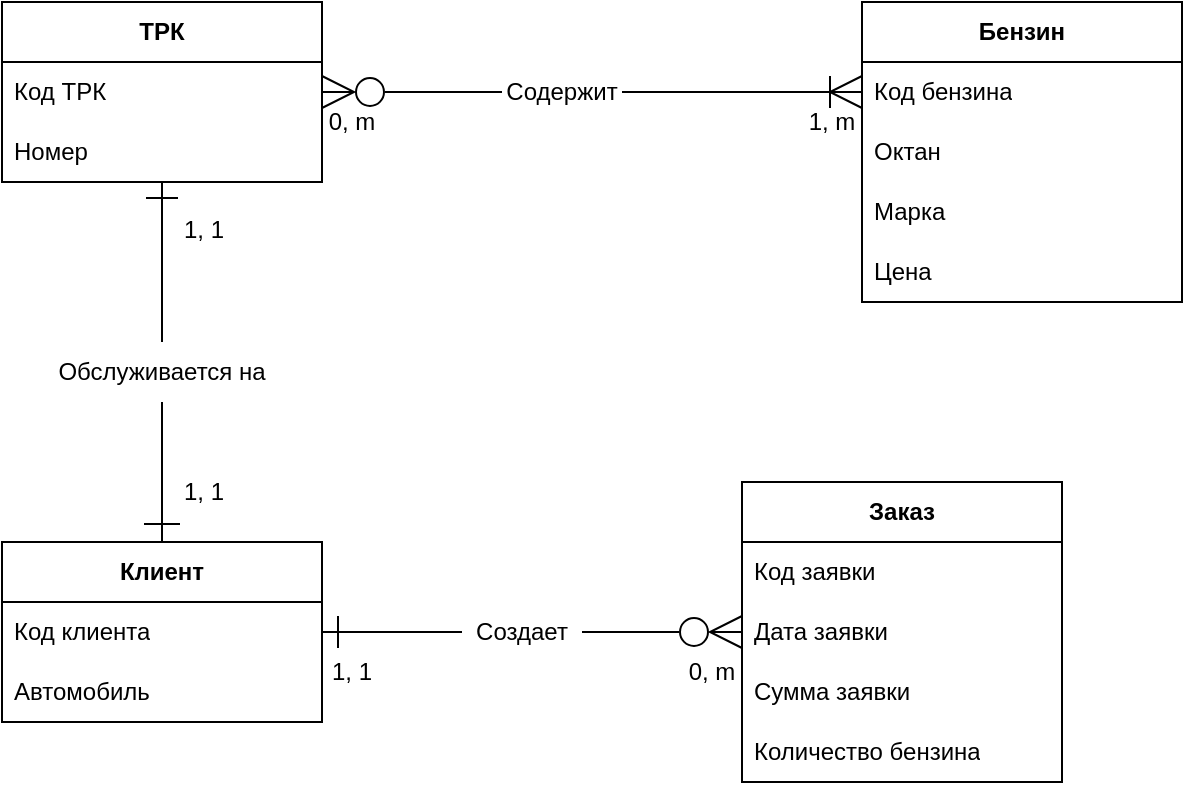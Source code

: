 <mxfile version="21.7.4" type="device">
  <diagram name="Страница 1" id="7nJVRVKy-ey_e3qaCv8i">
    <mxGraphModel dx="1434" dy="767" grid="1" gridSize="10" guides="1" tooltips="1" connect="1" arrows="1" fold="1" page="1" pageScale="1" pageWidth="827" pageHeight="1169" math="0" shadow="0">
      <root>
        <mxCell id="0" />
        <mxCell id="1" parent="0" />
        <mxCell id="RK1PucAXlYfmn-dAiVxi-1" value="&lt;b&gt;Бензин&lt;/b&gt;" style="swimlane;fontStyle=0;childLayout=stackLayout;horizontal=1;startSize=30;horizontalStack=0;resizeParent=1;resizeParentMax=0;resizeLast=0;collapsible=1;marginBottom=0;whiteSpace=wrap;html=1;" parent="1" vertex="1">
          <mxGeometry x="530" y="60" width="160" height="150" as="geometry" />
        </mxCell>
        <mxCell id="RK1PucAXlYfmn-dAiVxi-2" value="Код бензина" style="text;strokeColor=none;fillColor=none;align=left;verticalAlign=middle;spacingLeft=4;spacingRight=4;overflow=hidden;points=[[0,0.5],[1,0.5]];portConstraint=eastwest;rotatable=0;whiteSpace=wrap;html=1;" parent="RK1PucAXlYfmn-dAiVxi-1" vertex="1">
          <mxGeometry y="30" width="160" height="30" as="geometry" />
        </mxCell>
        <mxCell id="1yxHrWwq7H-vqrfJ1a2u-1" value="Октан" style="text;strokeColor=none;fillColor=none;align=left;verticalAlign=middle;spacingLeft=4;spacingRight=4;overflow=hidden;points=[[0,0.5],[1,0.5]];portConstraint=eastwest;rotatable=0;whiteSpace=wrap;html=1;" vertex="1" parent="RK1PucAXlYfmn-dAiVxi-1">
          <mxGeometry y="60" width="160" height="30" as="geometry" />
        </mxCell>
        <mxCell id="RK1PucAXlYfmn-dAiVxi-3" value="Марка" style="text;strokeColor=none;fillColor=none;align=left;verticalAlign=middle;spacingLeft=4;spacingRight=4;overflow=hidden;points=[[0,0.5],[1,0.5]];portConstraint=eastwest;rotatable=0;whiteSpace=wrap;html=1;" parent="RK1PucAXlYfmn-dAiVxi-1" vertex="1">
          <mxGeometry y="90" width="160" height="30" as="geometry" />
        </mxCell>
        <mxCell id="RK1PucAXlYfmn-dAiVxi-6" value="Цена" style="text;strokeColor=none;fillColor=none;align=left;verticalAlign=middle;spacingLeft=4;spacingRight=4;overflow=hidden;points=[[0,0.5],[1,0.5]];portConstraint=eastwest;rotatable=0;whiteSpace=wrap;html=1;" parent="RK1PucAXlYfmn-dAiVxi-1" vertex="1">
          <mxGeometry y="120" width="160" height="30" as="geometry" />
        </mxCell>
        <mxCell id="RK1PucAXlYfmn-dAiVxi-8" value="&lt;b&gt;ТРК&lt;/b&gt;" style="swimlane;fontStyle=0;childLayout=stackLayout;horizontal=1;startSize=30;horizontalStack=0;resizeParent=1;resizeParentMax=0;resizeLast=0;collapsible=1;marginBottom=0;whiteSpace=wrap;html=1;" parent="1" vertex="1">
          <mxGeometry x="100" y="60" width="160" height="90" as="geometry" />
        </mxCell>
        <mxCell id="RK1PucAXlYfmn-dAiVxi-9" value="Код ТРК" style="text;strokeColor=none;fillColor=none;align=left;verticalAlign=middle;spacingLeft=4;spacingRight=4;overflow=hidden;points=[[0,0.5],[1,0.5]];portConstraint=eastwest;rotatable=0;whiteSpace=wrap;html=1;" parent="RK1PucAXlYfmn-dAiVxi-8" vertex="1">
          <mxGeometry y="30" width="160" height="30" as="geometry" />
        </mxCell>
        <mxCell id="RK1PucAXlYfmn-dAiVxi-10" value="Номер" style="text;strokeColor=none;fillColor=none;align=left;verticalAlign=middle;spacingLeft=4;spacingRight=4;overflow=hidden;points=[[0,0.5],[1,0.5]];portConstraint=eastwest;rotatable=0;whiteSpace=wrap;html=1;" parent="RK1PucAXlYfmn-dAiVxi-8" vertex="1">
          <mxGeometry y="60" width="160" height="30" as="geometry" />
        </mxCell>
        <mxCell id="RK1PucAXlYfmn-dAiVxi-12" value="&lt;b&gt;Заказ&lt;/b&gt;" style="swimlane;fontStyle=0;childLayout=stackLayout;horizontal=1;startSize=30;horizontalStack=0;resizeParent=1;resizeParentMax=0;resizeLast=0;collapsible=1;marginBottom=0;whiteSpace=wrap;html=1;" parent="1" vertex="1">
          <mxGeometry x="470" y="300" width="160" height="150" as="geometry" />
        </mxCell>
        <mxCell id="RK1PucAXlYfmn-dAiVxi-15" value="Код заявки" style="text;strokeColor=none;fillColor=none;align=left;verticalAlign=middle;spacingLeft=4;spacingRight=4;overflow=hidden;points=[[0,0.5],[1,0.5]];portConstraint=eastwest;rotatable=0;whiteSpace=wrap;html=1;" parent="RK1PucAXlYfmn-dAiVxi-12" vertex="1">
          <mxGeometry y="30" width="160" height="30" as="geometry" />
        </mxCell>
        <mxCell id="RK1PucAXlYfmn-dAiVxi-17" value="Дата заявки" style="text;strokeColor=none;fillColor=none;align=left;verticalAlign=middle;spacingLeft=4;spacingRight=4;overflow=hidden;points=[[0,0.5],[1,0.5]];portConstraint=eastwest;rotatable=0;whiteSpace=wrap;html=1;" parent="RK1PucAXlYfmn-dAiVxi-12" vertex="1">
          <mxGeometry y="60" width="160" height="30" as="geometry" />
        </mxCell>
        <mxCell id="RK1PucAXlYfmn-dAiVxi-18" value="Сумма заявки" style="text;strokeColor=none;fillColor=none;align=left;verticalAlign=middle;spacingLeft=4;spacingRight=4;overflow=hidden;points=[[0,0.5],[1,0.5]];portConstraint=eastwest;rotatable=0;whiteSpace=wrap;html=1;" parent="RK1PucAXlYfmn-dAiVxi-12" vertex="1">
          <mxGeometry y="90" width="160" height="30" as="geometry" />
        </mxCell>
        <mxCell id="RK1PucAXlYfmn-dAiVxi-19" value="Количество бензина" style="text;strokeColor=none;fillColor=none;align=left;verticalAlign=middle;spacingLeft=4;spacingRight=4;overflow=hidden;points=[[0,0.5],[1,0.5]];portConstraint=eastwest;rotatable=0;whiteSpace=wrap;html=1;" parent="RK1PucAXlYfmn-dAiVxi-12" vertex="1">
          <mxGeometry y="120" width="160" height="30" as="geometry" />
        </mxCell>
        <mxCell id="RK1PucAXlYfmn-dAiVxi-29" style="edgeStyle=orthogonalEdgeStyle;rounded=0;orthogonalLoop=1;jettySize=auto;html=1;endArrow=ERone;endFill=0;startArrow=none;startFill=0;endSize=14;startSize=14;" parent="1" source="RK1PucAXlYfmn-dAiVxi-31" target="RK1PucAXlYfmn-dAiVxi-8" edge="1">
          <mxGeometry relative="1" as="geometry" />
        </mxCell>
        <mxCell id="RK1PucAXlYfmn-dAiVxi-20" value="&lt;b&gt;Клиент&lt;/b&gt;" style="swimlane;fontStyle=0;childLayout=stackLayout;horizontal=1;startSize=30;horizontalStack=0;resizeParent=1;resizeParentMax=0;resizeLast=0;collapsible=1;marginBottom=0;whiteSpace=wrap;html=1;" parent="1" vertex="1">
          <mxGeometry x="100" y="330" width="160" height="90" as="geometry" />
        </mxCell>
        <mxCell id="RK1PucAXlYfmn-dAiVxi-21" value="Код клиента" style="text;strokeColor=none;fillColor=none;align=left;verticalAlign=middle;spacingLeft=4;spacingRight=4;overflow=hidden;points=[[0,0.5],[1,0.5]];portConstraint=eastwest;rotatable=0;whiteSpace=wrap;html=1;" parent="RK1PucAXlYfmn-dAiVxi-20" vertex="1">
          <mxGeometry y="30" width="160" height="30" as="geometry" />
        </mxCell>
        <mxCell id="RK1PucAXlYfmn-dAiVxi-22" value="Автомобиль" style="text;strokeColor=none;fillColor=none;align=left;verticalAlign=middle;spacingLeft=4;spacingRight=4;overflow=hidden;points=[[0,0.5],[1,0.5]];portConstraint=eastwest;rotatable=0;whiteSpace=wrap;html=1;" parent="RK1PucAXlYfmn-dAiVxi-20" vertex="1">
          <mxGeometry y="60" width="160" height="30" as="geometry" />
        </mxCell>
        <mxCell id="RK1PucAXlYfmn-dAiVxi-25" style="edgeStyle=orthogonalEdgeStyle;rounded=0;orthogonalLoop=1;jettySize=auto;html=1;endArrow=ERzeroToMany;endFill=0;startSize=8;endSize=14;" parent="1" source="RK1PucAXlYfmn-dAiVxi-26" target="RK1PucAXlYfmn-dAiVxi-8" edge="1">
          <mxGeometry relative="1" as="geometry" />
        </mxCell>
        <mxCell id="RK1PucAXlYfmn-dAiVxi-27" value="" style="edgeStyle=orthogonalEdgeStyle;rounded=0;orthogonalLoop=1;jettySize=auto;html=1;endArrow=none;endFill=0;startArrow=ERoneToMany;startFill=0;startSize=14;" parent="1" source="RK1PucAXlYfmn-dAiVxi-2" target="RK1PucAXlYfmn-dAiVxi-26" edge="1">
          <mxGeometry relative="1" as="geometry">
            <mxPoint x="220" y="105" as="sourcePoint" />
            <mxPoint x="530" y="105" as="targetPoint" />
          </mxGeometry>
        </mxCell>
        <mxCell id="RK1PucAXlYfmn-dAiVxi-26" value="Содержит" style="text;html=1;strokeColor=none;fillColor=none;align=center;verticalAlign=middle;whiteSpace=wrap;rounded=0;" parent="1" vertex="1">
          <mxGeometry x="350" y="90" width="60" height="30" as="geometry" />
        </mxCell>
        <mxCell id="RK1PucAXlYfmn-dAiVxi-30" style="edgeStyle=orthogonalEdgeStyle;rounded=0;orthogonalLoop=1;jettySize=auto;html=1;endArrow=ERone;endFill=0;startArrow=none;startFill=0;endSize=14;" parent="1" source="RK1PucAXlYfmn-dAiVxi-34" target="RK1PucAXlYfmn-dAiVxi-20" edge="1">
          <mxGeometry relative="1" as="geometry" />
        </mxCell>
        <mxCell id="RK1PucAXlYfmn-dAiVxi-32" value="" style="edgeStyle=orthogonalEdgeStyle;rounded=0;orthogonalLoop=1;jettySize=auto;html=1;endArrow=none;endFill=0;startSize=16;startArrow=ERone;startFill=0;endSize=14;" parent="1" source="RK1PucAXlYfmn-dAiVxi-20" target="RK1PucAXlYfmn-dAiVxi-31" edge="1">
          <mxGeometry relative="1" as="geometry">
            <mxPoint x="180" y="330" as="sourcePoint" />
            <mxPoint x="180" y="150" as="targetPoint" />
          </mxGeometry>
        </mxCell>
        <mxCell id="RK1PucAXlYfmn-dAiVxi-31" value="Обслуживается на" style="text;html=1;strokeColor=none;fillColor=none;align=center;verticalAlign=middle;whiteSpace=wrap;rounded=0;" parent="1" vertex="1">
          <mxGeometry x="125" y="230" width="110" height="30" as="geometry" />
        </mxCell>
        <mxCell id="RK1PucAXlYfmn-dAiVxi-33" value="" style="edgeStyle=orthogonalEdgeStyle;rounded=0;orthogonalLoop=1;jettySize=auto;html=1;endArrow=none;endFill=0;startArrow=ERzeroToMany;startFill=0;startSize=14;" parent="1" source="RK1PucAXlYfmn-dAiVxi-17" target="RK1PucAXlYfmn-dAiVxi-34" edge="1">
          <mxGeometry relative="1" as="geometry">
            <mxPoint x="470" y="375" as="sourcePoint" />
            <mxPoint x="260" y="375" as="targetPoint" />
          </mxGeometry>
        </mxCell>
        <mxCell id="RK1PucAXlYfmn-dAiVxi-34" value="Создает" style="text;html=1;strokeColor=none;fillColor=none;align=center;verticalAlign=middle;whiteSpace=wrap;rounded=0;" parent="1" vertex="1">
          <mxGeometry x="330" y="360" width="60" height="30" as="geometry" />
        </mxCell>
        <mxCell id="RK1PucAXlYfmn-dAiVxi-36" value="1, 1" style="text;html=1;strokeColor=none;fillColor=none;align=center;verticalAlign=middle;whiteSpace=wrap;rounded=0;" parent="1" vertex="1">
          <mxGeometry x="186" y="159" width="30" height="30" as="geometry" />
        </mxCell>
        <mxCell id="RK1PucAXlYfmn-dAiVxi-37" value="1, m" style="text;html=1;strokeColor=none;fillColor=none;align=center;verticalAlign=middle;whiteSpace=wrap;rounded=0;" parent="1" vertex="1">
          <mxGeometry x="500" y="105" width="30" height="30" as="geometry" />
        </mxCell>
        <mxCell id="RK1PucAXlYfmn-dAiVxi-38" value="1, 1" style="text;html=1;strokeColor=none;fillColor=none;align=center;verticalAlign=middle;whiteSpace=wrap;rounded=0;" parent="1" vertex="1">
          <mxGeometry x="186" y="290" width="30" height="30" as="geometry" />
        </mxCell>
        <mxCell id="RK1PucAXlYfmn-dAiVxi-39" value="0, m" style="text;html=1;strokeColor=none;fillColor=none;align=center;verticalAlign=middle;whiteSpace=wrap;rounded=0;" parent="1" vertex="1">
          <mxGeometry x="260" y="105" width="30" height="30" as="geometry" />
        </mxCell>
        <mxCell id="RK1PucAXlYfmn-dAiVxi-40" value="0, m" style="text;html=1;strokeColor=none;fillColor=none;align=center;verticalAlign=middle;whiteSpace=wrap;rounded=0;" parent="1" vertex="1">
          <mxGeometry x="440" y="380" width="30" height="30" as="geometry" />
        </mxCell>
        <mxCell id="RK1PucAXlYfmn-dAiVxi-41" value="1, 1" style="text;html=1;strokeColor=none;fillColor=none;align=center;verticalAlign=middle;whiteSpace=wrap;rounded=0;" parent="1" vertex="1">
          <mxGeometry x="260" y="380" width="30" height="30" as="geometry" />
        </mxCell>
      </root>
    </mxGraphModel>
  </diagram>
</mxfile>
